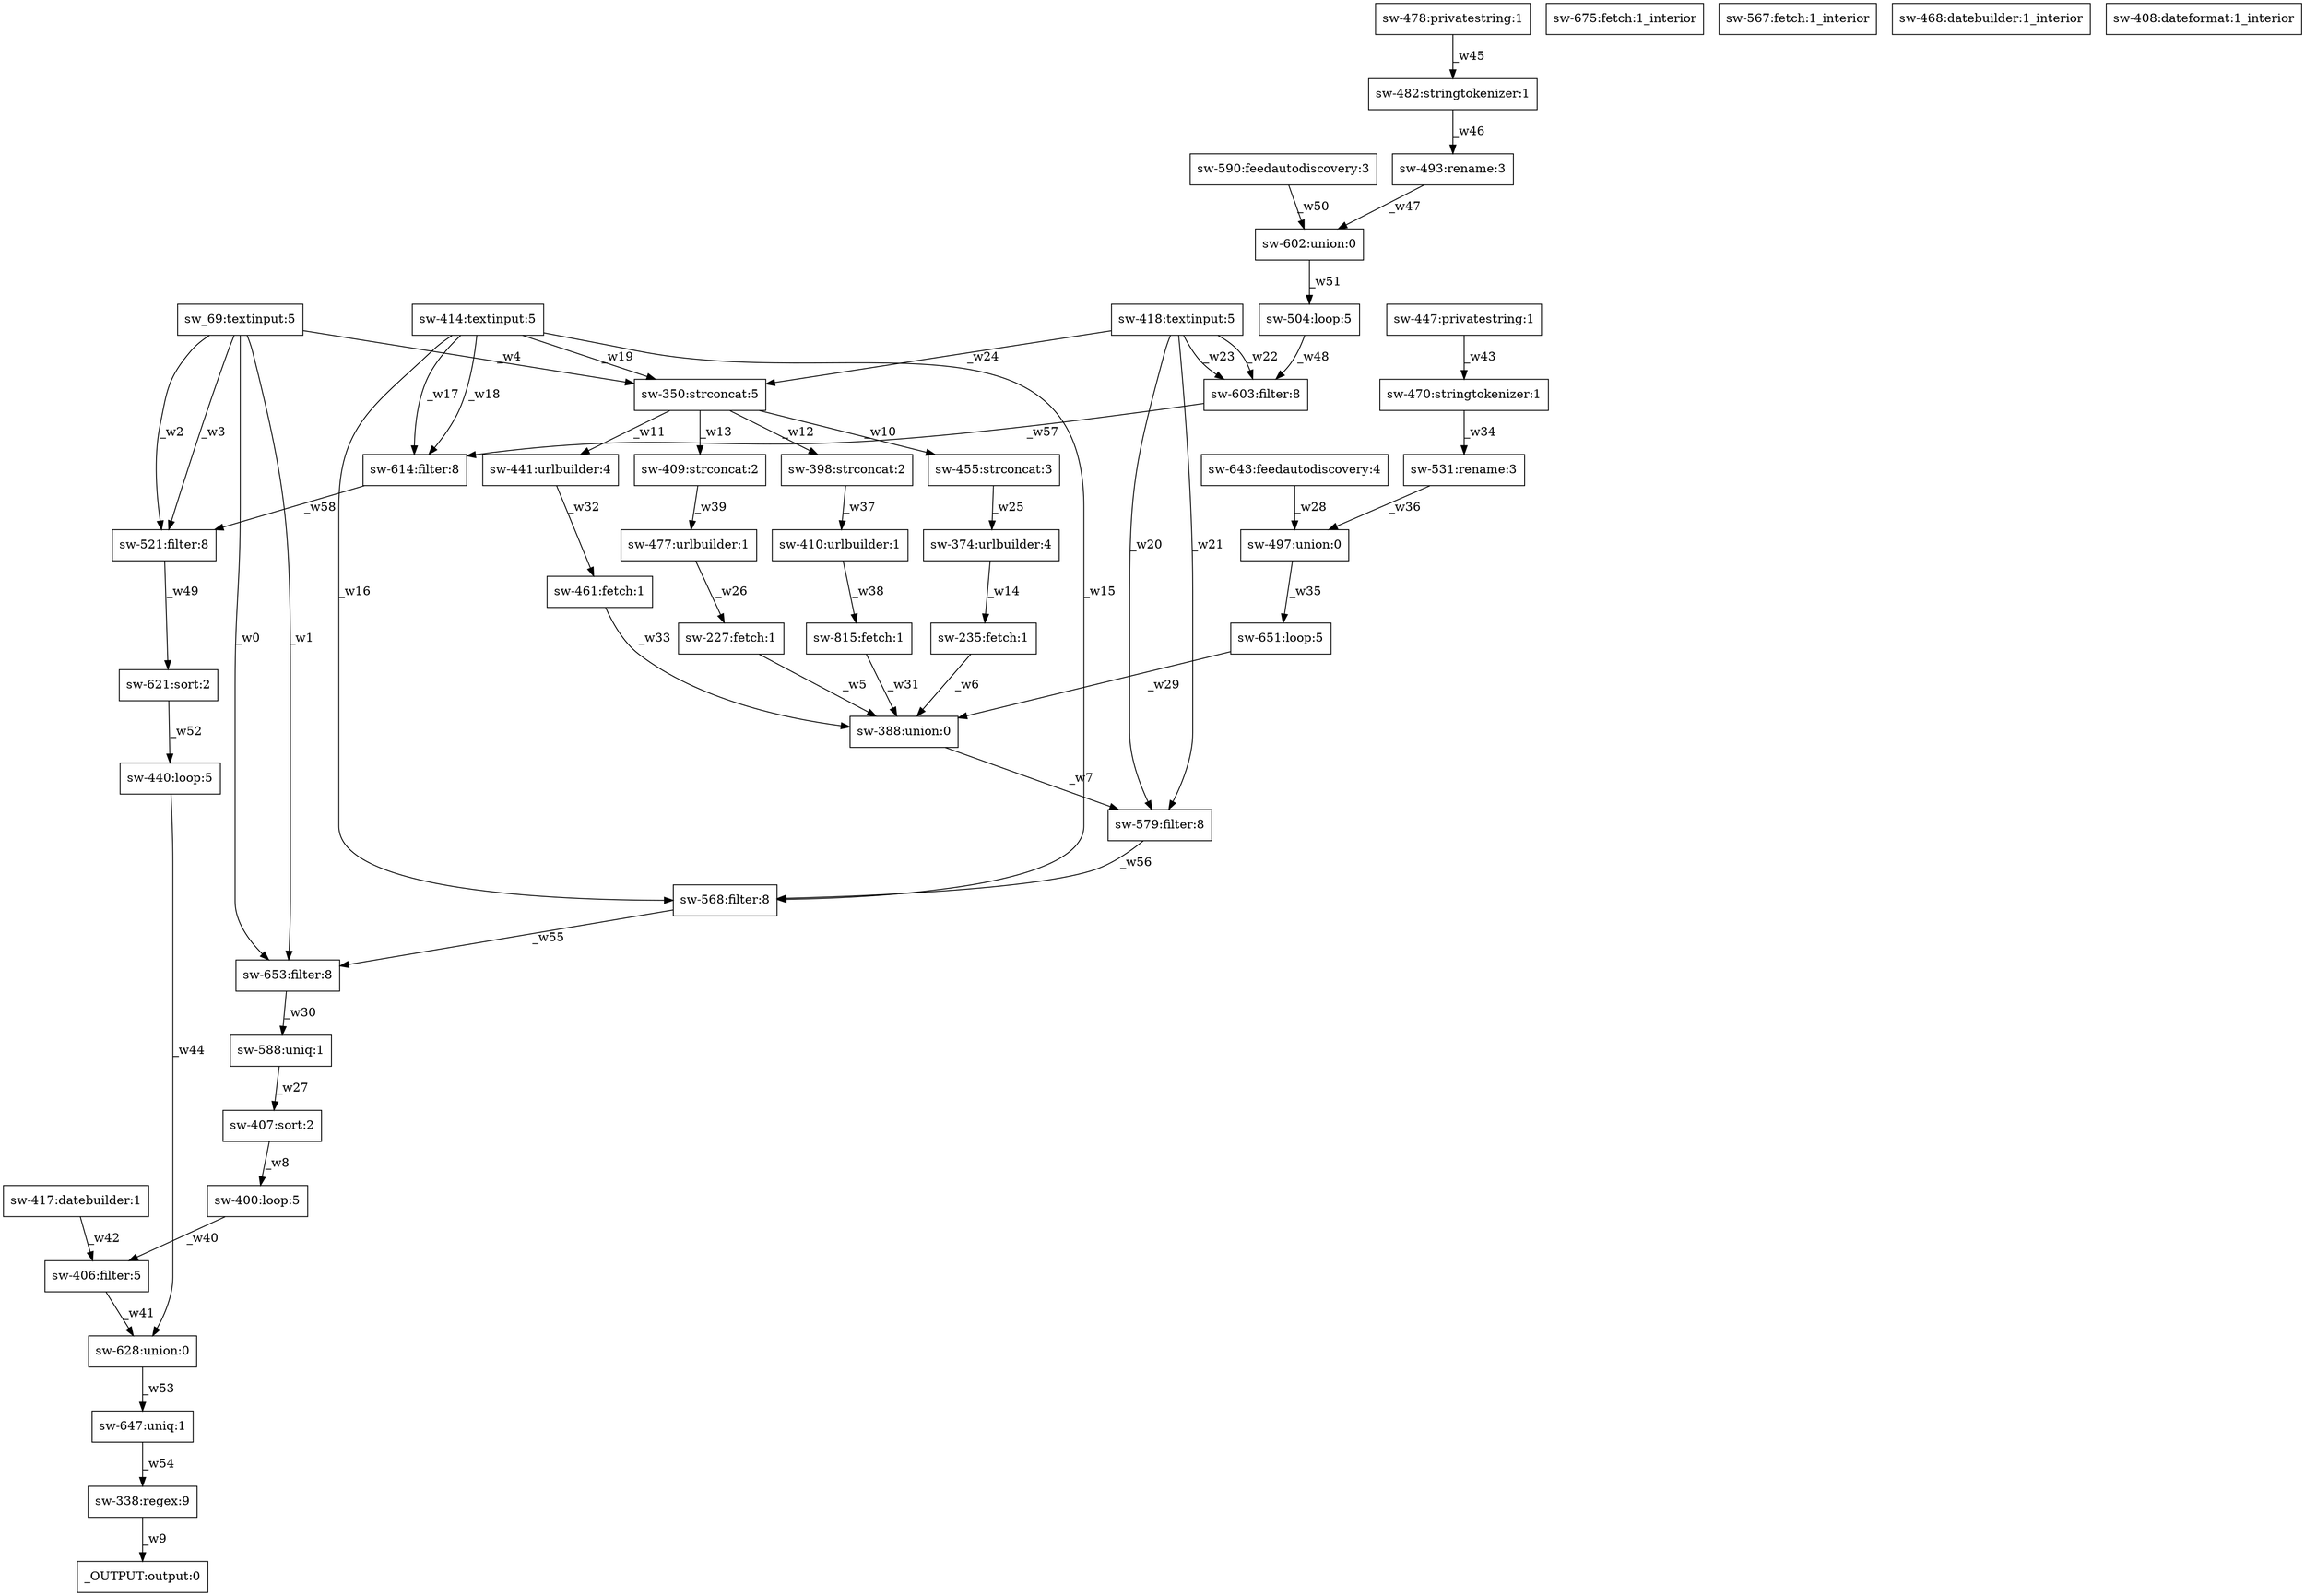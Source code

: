 digraph test1 { node [shape=box] "sw-417" [label="sw-417:datebuilder:1"];"sw-461" [label="sw-461:fetch:1"];"sw-675" [label="sw-675:fetch:1_interior"];"sw-441" [label="sw-441:urlbuilder:4"];"sw-643" [label="sw-643:feedautodiscovery:4"];"sw-482" [label="sw-482:stringtokenizer:1"];"sw-567" [label="sw-567:fetch:1_interior"];"sw-338" [label="sw-338:regex:9"];"sw-374" [label="sw-374:urlbuilder:4"];"sw-497" [label="sw-497:union:0"];"sw-409" [label="sw-409:strconcat:2"];"sw-470" [label="sw-470:stringtokenizer:1"];"sw-447" [label="sw-447:privatestring:1"];"sw-628" [label="sw-628:union:0"];"sw-398" [label="sw-398:strconcat:2"];"sw-414" [label="sw-414:textinput:5"];"sw-568" [label="sw-568:filter:8"];"_OUTPUT" [label="_OUTPUT:output:0"];"sw-407" [label="sw-407:sort:2"];"sw-410" [label="sw-410:urlbuilder:1"];"sw-235" [label="sw-235:fetch:1"];"sw-468" [label="sw-468:datebuilder:1_interior"];"sw-406" [label="sw-406:filter:5"];"sw-653" [label="sw-653:filter:8"];"sw-350" [label="sw-350:strconcat:5"];"sw-531" [label="sw-531:rename:3"];"sw-227" [label="sw-227:fetch:1"];"sw-408" [label="sw-408:dateformat:1_interior"];"sw-590" [label="sw-590:feedautodiscovery:3"];"sw-621" [label="sw-621:sort:2"];"sw-418" [label="sw-418:textinput:5"];"sw-455" [label="sw-455:strconcat:3"];"sw-588" [label="sw-588:uniq:1"];"sw_69" [label="sw_69:textinput:5"];"sw-815" [label="sw-815:fetch:1"];"sw-602" [label="sw-602:union:0"];"sw-400" [label="sw-400:loop:5"];"sw-440" [label="sw-440:loop:5"];"sw-603" [label="sw-603:filter:8"];"sw-388" [label="sw-388:union:0"];"sw-614" [label="sw-614:filter:8"];"sw-478" [label="sw-478:privatestring:1"];"sw-493" [label="sw-493:rename:3"];"sw-647" [label="sw-647:uniq:1"];"sw-477" [label="sw-477:urlbuilder:1"];"sw-579" [label="sw-579:filter:8"];"sw-651" [label="sw-651:loop:5"];"sw-521" [label="sw-521:filter:8"];"sw-504" [label="sw-504:loop:5"];"sw_69" -> "sw-653" [label="_w0"];"sw_69" -> "sw-653" [label="_w1"];"sw_69" -> "sw-521" [label="_w2"];"sw_69" -> "sw-521" [label="_w3"];"sw_69" -> "sw-350" [label="_w4"];"sw-227" -> "sw-388" [label="_w5"];"sw-235" -> "sw-388" [label="_w6"];"sw-388" -> "sw-579" [label="_w7"];"sw-407" -> "sw-400" [label="_w8"];"sw-338" -> "_OUTPUT" [label="_w9"];"sw-350" -> "sw-455" [label="_w10"];"sw-350" -> "sw-441" [label="_w11"];"sw-350" -> "sw-398" [label="_w12"];"sw-350" -> "sw-409" [label="_w13"];"sw-374" -> "sw-235" [label="_w14"];"sw-414" -> "sw-568" [label="_w15"];"sw-414" -> "sw-568" [label="_w16"];"sw-414" -> "sw-614" [label="_w17"];"sw-414" -> "sw-614" [label="_w18"];"sw-414" -> "sw-350" [label="_w19"];"sw-418" -> "sw-579" [label="_w20"];"sw-418" -> "sw-579" [label="_w21"];"sw-418" -> "sw-603" [label="_w22"];"sw-418" -> "sw-603" [label="_w23"];"sw-418" -> "sw-350" [label="_w24"];"sw-455" -> "sw-374" [label="_w25"];"sw-477" -> "sw-227" [label="_w26"];"sw-588" -> "sw-407" [label="_w27"];"sw-643" -> "sw-497" [label="_w28"];"sw-651" -> "sw-388" [label="_w29"];"sw-653" -> "sw-588" [label="_w30"];"sw-815" -> "sw-388" [label="_w31"];"sw-441" -> "sw-461" [label="_w32"];"sw-461" -> "sw-388" [label="_w33"];"sw-470" -> "sw-531" [label="_w34"];"sw-497" -> "sw-651" [label="_w35"];"sw-531" -> "sw-497" [label="_w36"];"sw-398" -> "sw-410" [label="_w37"];"sw-410" -> "sw-815" [label="_w38"];"sw-409" -> "sw-477" [label="_w39"];"sw-400" -> "sw-406" [label="_w40"];"sw-406" -> "sw-628" [label="_w41"];"sw-417" -> "sw-406" [label="_w42"];"sw-447" -> "sw-470" [label="_w43"];"sw-440" -> "sw-628" [label="_w44"];"sw-478" -> "sw-482" [label="_w45"];"sw-482" -> "sw-493" [label="_w46"];"sw-493" -> "sw-602" [label="_w47"];"sw-504" -> "sw-603" [label="_w48"];"sw-521" -> "sw-621" [label="_w49"];"sw-590" -> "sw-602" [label="_w50"];"sw-602" -> "sw-504" [label="_w51"];"sw-621" -> "sw-440" [label="_w52"];"sw-628" -> "sw-647" [label="_w53"];"sw-647" -> "sw-338" [label="_w54"];"sw-568" -> "sw-653" [label="_w55"];"sw-579" -> "sw-568" [label="_w56"];"sw-603" -> "sw-614" [label="_w57"];"sw-614" -> "sw-521" [label="_w58"];}